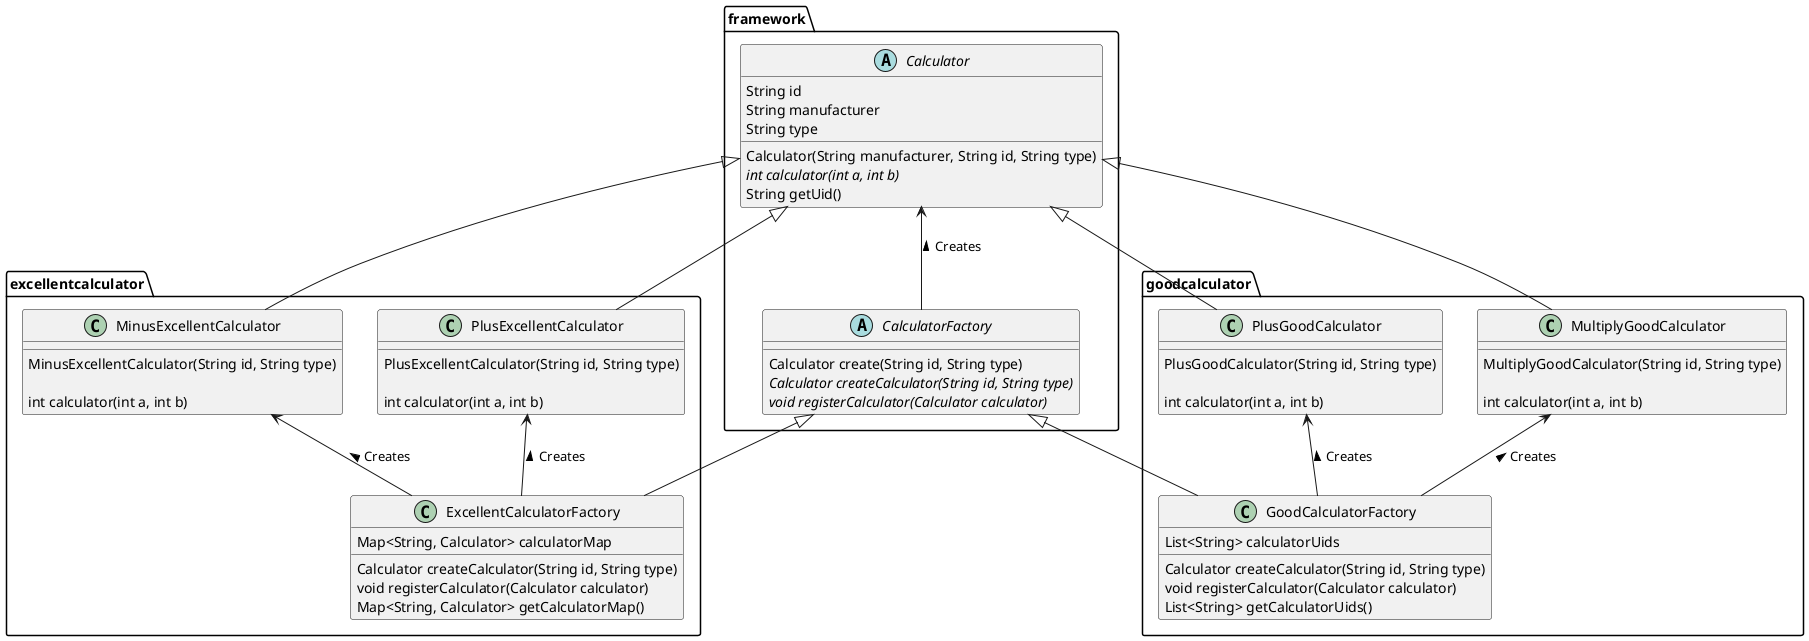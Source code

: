 @startuml
package framework <<Folder>> {
	abstract class CalculatorFactory {
		Calculator create(String id, String type)
		{abstract} Calculator createCalculator(String id, String type)
		{abstract} void registerCalculator(Calculator calculator)
	}

	abstract class Calculator {
		String id
		String manufacturer
		String type

		Calculator(String manufacturer, String id, String type)
		{abstract} int calculator(int a, int b)
		String getUid()
	}
}

package excellentcalculator <<Folder>> {
	class ExcellentCalculatorFactory {
		Map<String, Calculator> calculatorMap

		Calculator createCalculator(String id, String type)
		void registerCalculator(Calculator calculator)
		Map<String, Calculator> getCalculatorMap()
	}

	class MinusExcellentCalculator {
		MinusExcellentCalculator(String id, String type)

		int calculator(int a, int b)
	}

	class PlusExcellentCalculator {
		PlusExcellentCalculator(String id, String type)

		int calculator(int a, int b)
	}
}

package goodcalculator <<Folder>> {
	class GoodCalculatorFactory {
		List<String> calculatorUids

		Calculator createCalculator(String id, String type)
		void registerCalculator(Calculator calculator)
		List<String> getCalculatorUids()
	}

	class MultiplyGoodCalculator {
		MultiplyGoodCalculator(String id, String type)

		int calculator(int a, int b)
	}

	class PlusGoodCalculator {
		PlusGoodCalculator(String id, String type)

		int calculator(int a, int b)
	}
}

Calculator <-- CalculatorFactory : Creates <
MinusExcellentCalculator <-- ExcellentCalculatorFactory : Creates <
PlusExcellentCalculator <-- ExcellentCalculatorFactory : Creates <
MultiplyGoodCalculator <-- GoodCalculatorFactory : Creates <
PlusGoodCalculator <-- GoodCalculatorFactory : Creates <
Calculator <|-- MinusExcellentCalculator
Calculator <|-- PlusExcellentCalculator
Calculator <|-- MultiplyGoodCalculator
Calculator <|-- PlusGoodCalculator
CalculatorFactory <|-- ExcellentCalculatorFactory
CalculatorFactory <|-- GoodCalculatorFactory

@enduml